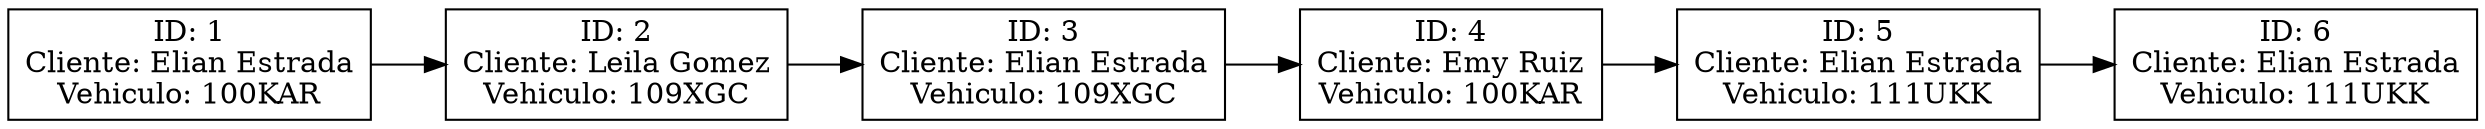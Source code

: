 digraph ListaEnlazada {
    rankdir=LR;
    node [shape=record];
    node0 [label="ID: 1\nCliente:  Elian  Estrada\nVehiculo: 100KAR"];
    node1 [label="ID: 2\nCliente:  Leila  Gomez\nVehiculo: 109XGC"];
    node2 [label="ID: 3\nCliente:  Elian  Estrada\nVehiculo: 109XGC"];
    node3 [label="ID: 4\nCliente:  Emy  Ruiz\nVehiculo: 100KAR"];
    node4 [label="ID: 5\nCliente:  Elian  Estrada\nVehiculo: 111UKK"];
    node5 [label="ID: 6\nCliente:  Elian  Estrada\nVehiculo: 111UKK"];
    node0 -> node1;
    node1 -> node2;
    node2 -> node3;
    node3 -> node4;
    node4 -> node5;
}

